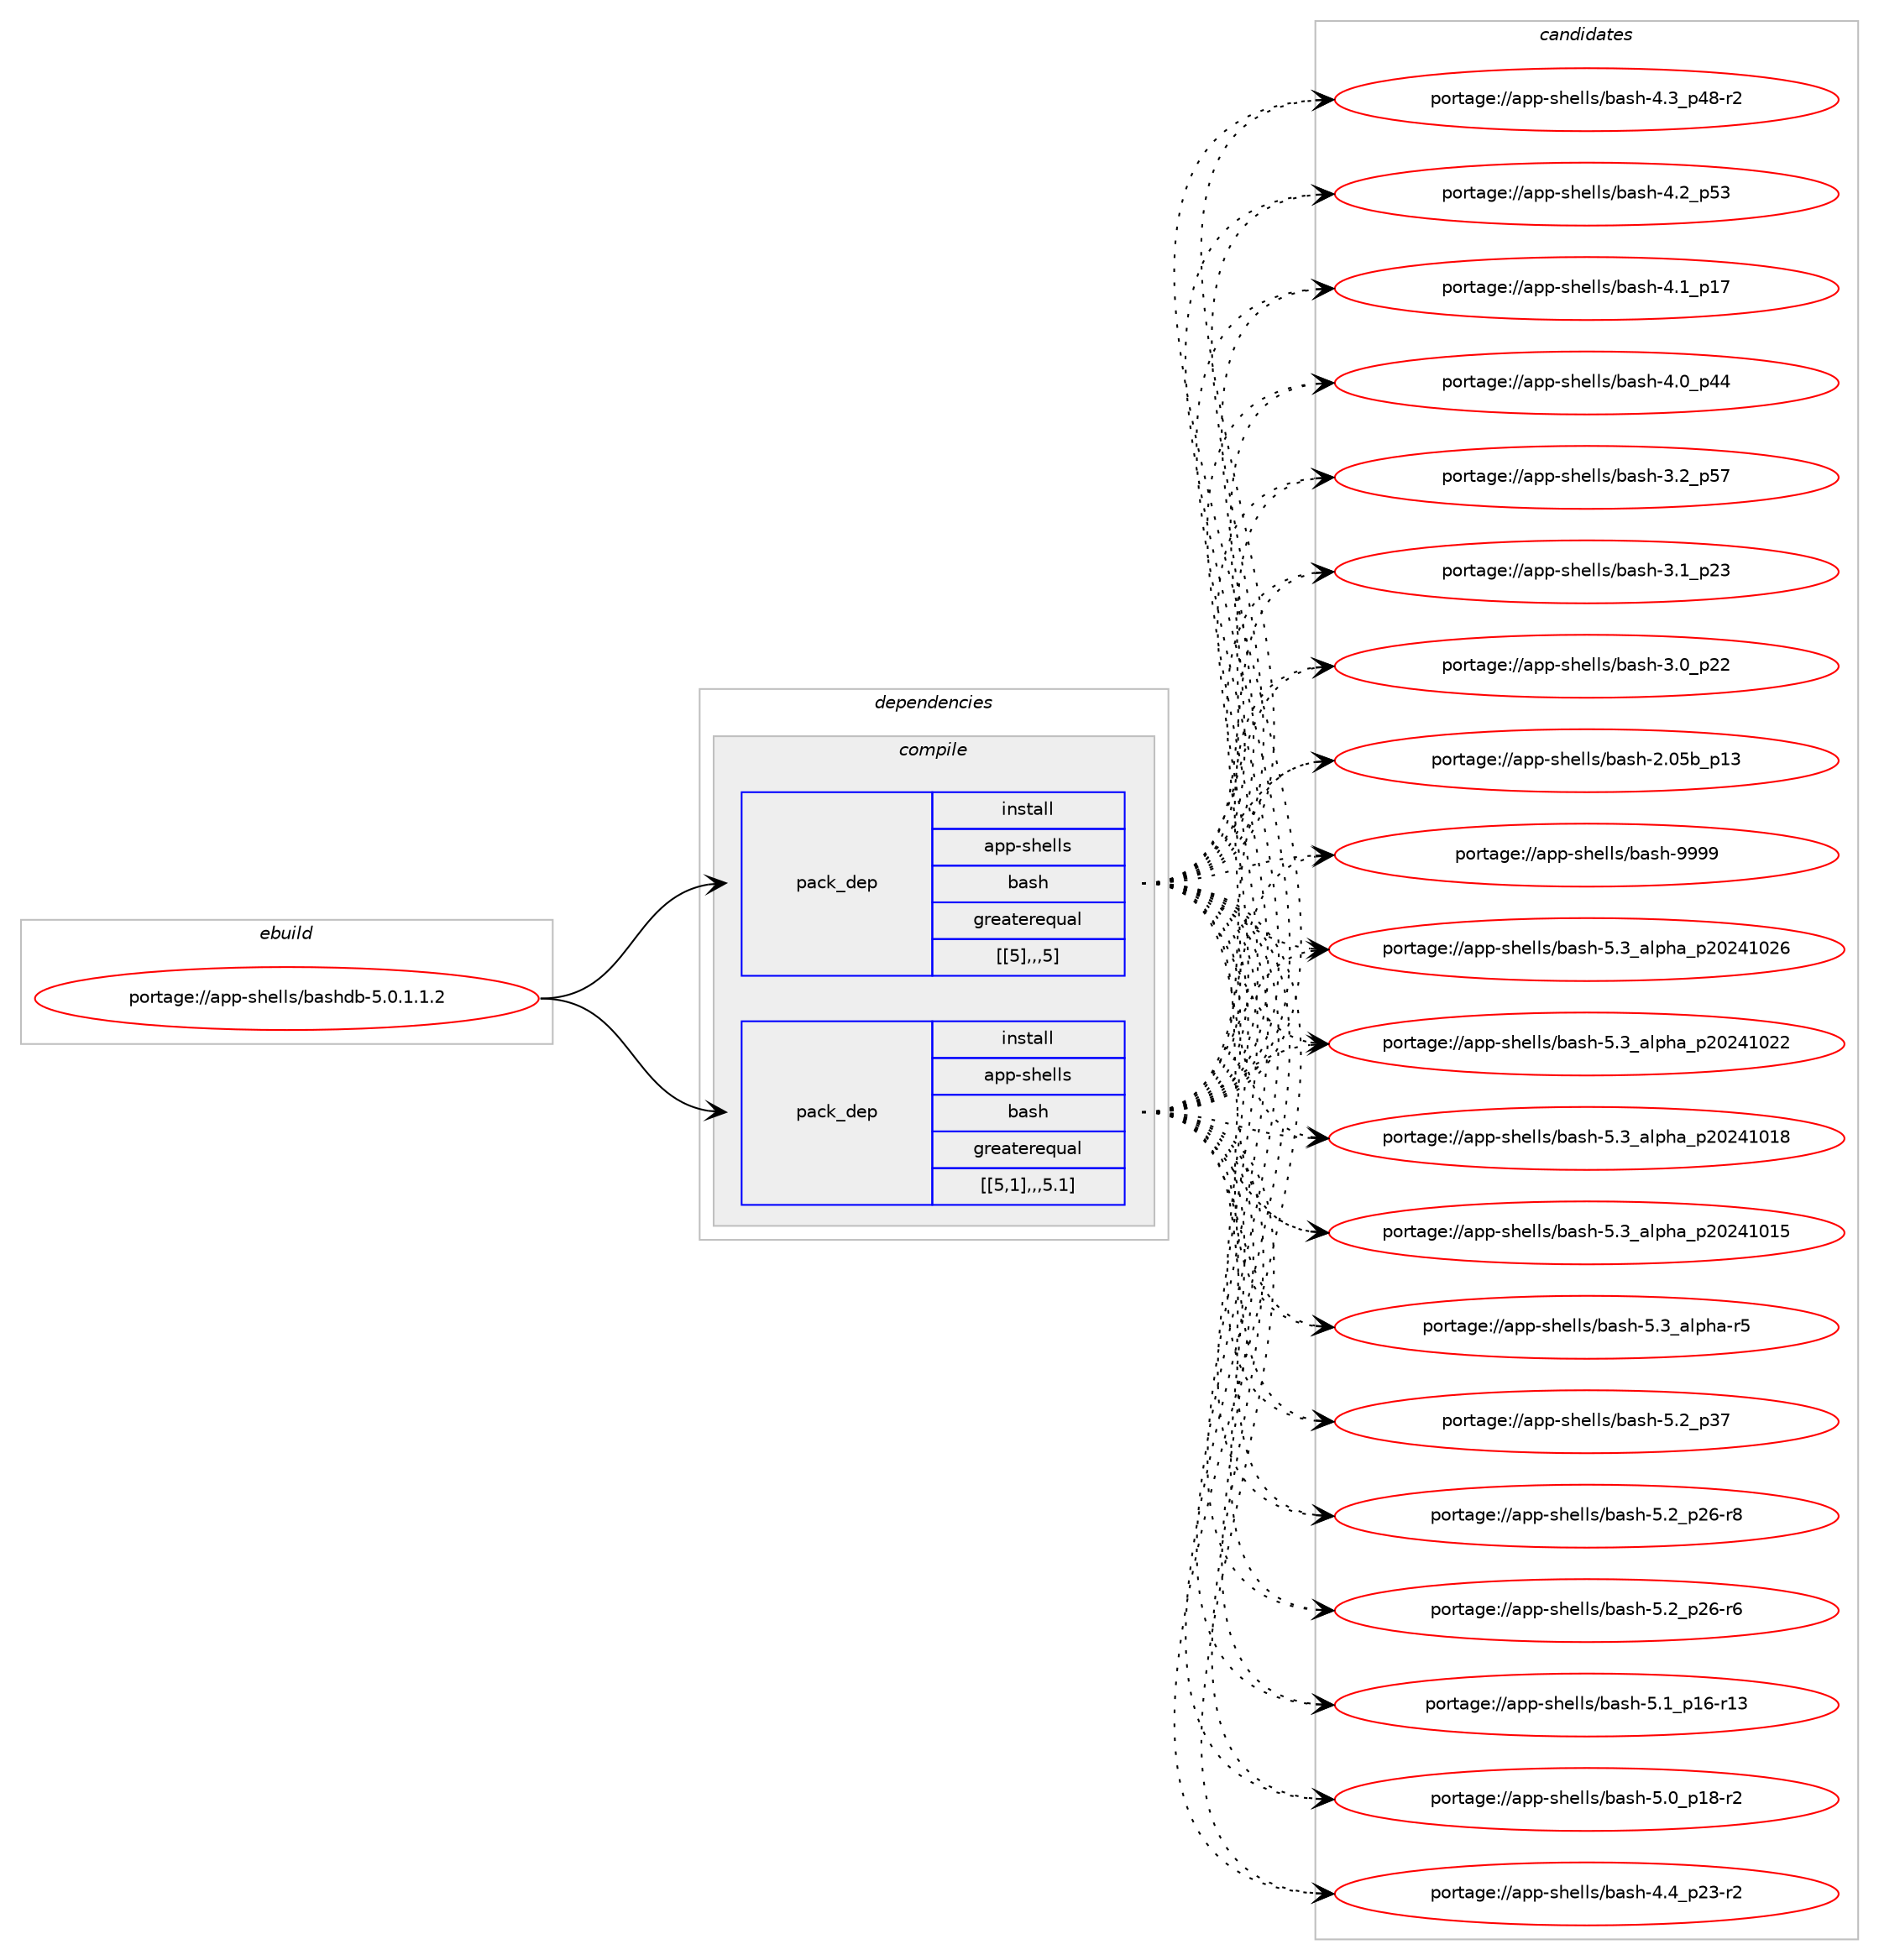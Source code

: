 digraph prolog {

# *************
# Graph options
# *************

newrank=true;
concentrate=true;
compound=true;
graph [rankdir=LR,fontname=Helvetica,fontsize=10,ranksep=1.5];#, ranksep=2.5, nodesep=0.2];
edge  [arrowhead=vee];
node  [fontname=Helvetica,fontsize=10];

# **********
# The ebuild
# **********

subgraph cluster_leftcol {
color=gray;
label=<<i>ebuild</i>>;
id [label="portage://app-shells/bashdb-5.0.1.1.2", color=red, width=4, href="../app-shells/bashdb-5.0.1.1.2.svg"];
}

# ****************
# The dependencies
# ****************

subgraph cluster_midcol {
color=gray;
label=<<i>dependencies</i>>;
subgraph cluster_compile {
fillcolor="#eeeeee";
style=filled;
label=<<i>compile</i>>;
subgraph pack38518 {
dependency54878 [label=<<TABLE BORDER="0" CELLBORDER="1" CELLSPACING="0" CELLPADDING="4" WIDTH="220"><TR><TD ROWSPAN="6" CELLPADDING="30">pack_dep</TD></TR><TR><TD WIDTH="110">install</TD></TR><TR><TD>app-shells</TD></TR><TR><TD>bash</TD></TR><TR><TD>greaterequal</TD></TR><TR><TD>[[5],,,5]</TD></TR></TABLE>>, shape=none, color=blue];
}
id:e -> dependency54878:w [weight=20,style="solid",arrowhead="vee"];
subgraph pack38527 {
dependency54887 [label=<<TABLE BORDER="0" CELLBORDER="1" CELLSPACING="0" CELLPADDING="4" WIDTH="220"><TR><TD ROWSPAN="6" CELLPADDING="30">pack_dep</TD></TR><TR><TD WIDTH="110">install</TD></TR><TR><TD>app-shells</TD></TR><TR><TD>bash</TD></TR><TR><TD>greaterequal</TD></TR><TR><TD>[[5,1],,,5.1]</TD></TR></TABLE>>, shape=none, color=blue];
}
id:e -> dependency54887:w [weight=20,style="solid",arrowhead="vee"];
}
subgraph cluster_compileandrun {
fillcolor="#eeeeee";
style=filled;
label=<<i>compile and run</i>>;
}
subgraph cluster_run {
fillcolor="#eeeeee";
style=filled;
label=<<i>run</i>>;
}
}

# **************
# The candidates
# **************

subgraph cluster_choices {
rank=same;
color=gray;
label=<<i>candidates</i>>;

subgraph choice37386 {
color=black;
nodesep=1;
choice97112112451151041011081081154798971151044557575757 [label="portage://app-shells/bash-9999", color=red, width=4,href="../app-shells/bash-9999.svg"];
choice971121124511510410110810811547989711510445534651959710811210497951125048505249485054 [label="portage://app-shells/bash-5.3_alpha_p20241026", color=red, width=4,href="../app-shells/bash-5.3_alpha_p20241026.svg"];
choice971121124511510410110810811547989711510445534651959710811210497951125048505249485050 [label="portage://app-shells/bash-5.3_alpha_p20241022", color=red, width=4,href="../app-shells/bash-5.3_alpha_p20241022.svg"];
choice971121124511510410110810811547989711510445534651959710811210497951125048505249484956 [label="portage://app-shells/bash-5.3_alpha_p20241018", color=red, width=4,href="../app-shells/bash-5.3_alpha_p20241018.svg"];
choice971121124511510410110810811547989711510445534651959710811210497951125048505249484953 [label="portage://app-shells/bash-5.3_alpha_p20241015", color=red, width=4,href="../app-shells/bash-5.3_alpha_p20241015.svg"];
choice9711211245115104101108108115479897115104455346519597108112104974511453 [label="portage://app-shells/bash-5.3_alpha-r5", color=red, width=4,href="../app-shells/bash-5.3_alpha-r5.svg"];
choice971121124511510410110810811547989711510445534650951125155 [label="portage://app-shells/bash-5.2_p37", color=red, width=4,href="../app-shells/bash-5.2_p37.svg"];
choice9711211245115104101108108115479897115104455346509511250544511456 [label="portage://app-shells/bash-5.2_p26-r8", color=red, width=4,href="../app-shells/bash-5.2_p26-r8.svg"];
choice9711211245115104101108108115479897115104455346509511250544511454 [label="portage://app-shells/bash-5.2_p26-r6", color=red, width=4,href="../app-shells/bash-5.2_p26-r6.svg"];
choice971121124511510410110810811547989711510445534649951124954451144951 [label="portage://app-shells/bash-5.1_p16-r13", color=red, width=4,href="../app-shells/bash-5.1_p16-r13.svg"];
choice9711211245115104101108108115479897115104455346489511249564511450 [label="portage://app-shells/bash-5.0_p18-r2", color=red, width=4,href="../app-shells/bash-5.0_p18-r2.svg"];
choice9711211245115104101108108115479897115104455246529511250514511450 [label="portage://app-shells/bash-4.4_p23-r2", color=red, width=4,href="../app-shells/bash-4.4_p23-r2.svg"];
choice9711211245115104101108108115479897115104455246519511252564511450 [label="portage://app-shells/bash-4.3_p48-r2", color=red, width=4,href="../app-shells/bash-4.3_p48-r2.svg"];
choice971121124511510410110810811547989711510445524650951125351 [label="portage://app-shells/bash-4.2_p53", color=red, width=4,href="../app-shells/bash-4.2_p53.svg"];
choice971121124511510410110810811547989711510445524649951124955 [label="portage://app-shells/bash-4.1_p17", color=red, width=4,href="../app-shells/bash-4.1_p17.svg"];
choice971121124511510410110810811547989711510445524648951125252 [label="portage://app-shells/bash-4.0_p44", color=red, width=4,href="../app-shells/bash-4.0_p44.svg"];
choice971121124511510410110810811547989711510445514650951125355 [label="portage://app-shells/bash-3.2_p57", color=red, width=4,href="../app-shells/bash-3.2_p57.svg"];
choice971121124511510410110810811547989711510445514649951125051 [label="portage://app-shells/bash-3.1_p23", color=red, width=4,href="../app-shells/bash-3.1_p23.svg"];
choice971121124511510410110810811547989711510445514648951125050 [label="portage://app-shells/bash-3.0_p22", color=red, width=4,href="../app-shells/bash-3.0_p22.svg"];
choice9711211245115104101108108115479897115104455046485398951124951 [label="portage://app-shells/bash-2.05b_p13", color=red, width=4,href="../app-shells/bash-2.05b_p13.svg"];
dependency54878:e -> choice97112112451151041011081081154798971151044557575757:w [style=dotted,weight="100"];
dependency54878:e -> choice971121124511510410110810811547989711510445534651959710811210497951125048505249485054:w [style=dotted,weight="100"];
dependency54878:e -> choice971121124511510410110810811547989711510445534651959710811210497951125048505249485050:w [style=dotted,weight="100"];
dependency54878:e -> choice971121124511510410110810811547989711510445534651959710811210497951125048505249484956:w [style=dotted,weight="100"];
dependency54878:e -> choice971121124511510410110810811547989711510445534651959710811210497951125048505249484953:w [style=dotted,weight="100"];
dependency54878:e -> choice9711211245115104101108108115479897115104455346519597108112104974511453:w [style=dotted,weight="100"];
dependency54878:e -> choice971121124511510410110810811547989711510445534650951125155:w [style=dotted,weight="100"];
dependency54878:e -> choice9711211245115104101108108115479897115104455346509511250544511456:w [style=dotted,weight="100"];
dependency54878:e -> choice9711211245115104101108108115479897115104455346509511250544511454:w [style=dotted,weight="100"];
dependency54878:e -> choice971121124511510410110810811547989711510445534649951124954451144951:w [style=dotted,weight="100"];
dependency54878:e -> choice9711211245115104101108108115479897115104455346489511249564511450:w [style=dotted,weight="100"];
dependency54878:e -> choice9711211245115104101108108115479897115104455246529511250514511450:w [style=dotted,weight="100"];
dependency54878:e -> choice9711211245115104101108108115479897115104455246519511252564511450:w [style=dotted,weight="100"];
dependency54878:e -> choice971121124511510410110810811547989711510445524650951125351:w [style=dotted,weight="100"];
dependency54878:e -> choice971121124511510410110810811547989711510445524649951124955:w [style=dotted,weight="100"];
dependency54878:e -> choice971121124511510410110810811547989711510445524648951125252:w [style=dotted,weight="100"];
dependency54878:e -> choice971121124511510410110810811547989711510445514650951125355:w [style=dotted,weight="100"];
dependency54878:e -> choice971121124511510410110810811547989711510445514649951125051:w [style=dotted,weight="100"];
dependency54878:e -> choice971121124511510410110810811547989711510445514648951125050:w [style=dotted,weight="100"];
dependency54878:e -> choice9711211245115104101108108115479897115104455046485398951124951:w [style=dotted,weight="100"];
}
subgraph choice37400 {
color=black;
nodesep=1;
choice97112112451151041011081081154798971151044557575757 [label="portage://app-shells/bash-9999", color=red, width=4,href="../app-shells/bash-9999.svg"];
choice971121124511510410110810811547989711510445534651959710811210497951125048505249485054 [label="portage://app-shells/bash-5.3_alpha_p20241026", color=red, width=4,href="../app-shells/bash-5.3_alpha_p20241026.svg"];
choice971121124511510410110810811547989711510445534651959710811210497951125048505249485050 [label="portage://app-shells/bash-5.3_alpha_p20241022", color=red, width=4,href="../app-shells/bash-5.3_alpha_p20241022.svg"];
choice971121124511510410110810811547989711510445534651959710811210497951125048505249484956 [label="portage://app-shells/bash-5.3_alpha_p20241018", color=red, width=4,href="../app-shells/bash-5.3_alpha_p20241018.svg"];
choice971121124511510410110810811547989711510445534651959710811210497951125048505249484953 [label="portage://app-shells/bash-5.3_alpha_p20241015", color=red, width=4,href="../app-shells/bash-5.3_alpha_p20241015.svg"];
choice9711211245115104101108108115479897115104455346519597108112104974511453 [label="portage://app-shells/bash-5.3_alpha-r5", color=red, width=4,href="../app-shells/bash-5.3_alpha-r5.svg"];
choice971121124511510410110810811547989711510445534650951125155 [label="portage://app-shells/bash-5.2_p37", color=red, width=4,href="../app-shells/bash-5.2_p37.svg"];
choice9711211245115104101108108115479897115104455346509511250544511456 [label="portage://app-shells/bash-5.2_p26-r8", color=red, width=4,href="../app-shells/bash-5.2_p26-r8.svg"];
choice9711211245115104101108108115479897115104455346509511250544511454 [label="portage://app-shells/bash-5.2_p26-r6", color=red, width=4,href="../app-shells/bash-5.2_p26-r6.svg"];
choice971121124511510410110810811547989711510445534649951124954451144951 [label="portage://app-shells/bash-5.1_p16-r13", color=red, width=4,href="../app-shells/bash-5.1_p16-r13.svg"];
choice9711211245115104101108108115479897115104455346489511249564511450 [label="portage://app-shells/bash-5.0_p18-r2", color=red, width=4,href="../app-shells/bash-5.0_p18-r2.svg"];
choice9711211245115104101108108115479897115104455246529511250514511450 [label="portage://app-shells/bash-4.4_p23-r2", color=red, width=4,href="../app-shells/bash-4.4_p23-r2.svg"];
choice9711211245115104101108108115479897115104455246519511252564511450 [label="portage://app-shells/bash-4.3_p48-r2", color=red, width=4,href="../app-shells/bash-4.3_p48-r2.svg"];
choice971121124511510410110810811547989711510445524650951125351 [label="portage://app-shells/bash-4.2_p53", color=red, width=4,href="../app-shells/bash-4.2_p53.svg"];
choice971121124511510410110810811547989711510445524649951124955 [label="portage://app-shells/bash-4.1_p17", color=red, width=4,href="../app-shells/bash-4.1_p17.svg"];
choice971121124511510410110810811547989711510445524648951125252 [label="portage://app-shells/bash-4.0_p44", color=red, width=4,href="../app-shells/bash-4.0_p44.svg"];
choice971121124511510410110810811547989711510445514650951125355 [label="portage://app-shells/bash-3.2_p57", color=red, width=4,href="../app-shells/bash-3.2_p57.svg"];
choice971121124511510410110810811547989711510445514649951125051 [label="portage://app-shells/bash-3.1_p23", color=red, width=4,href="../app-shells/bash-3.1_p23.svg"];
choice971121124511510410110810811547989711510445514648951125050 [label="portage://app-shells/bash-3.0_p22", color=red, width=4,href="../app-shells/bash-3.0_p22.svg"];
choice9711211245115104101108108115479897115104455046485398951124951 [label="portage://app-shells/bash-2.05b_p13", color=red, width=4,href="../app-shells/bash-2.05b_p13.svg"];
dependency54887:e -> choice97112112451151041011081081154798971151044557575757:w [style=dotted,weight="100"];
dependency54887:e -> choice971121124511510410110810811547989711510445534651959710811210497951125048505249485054:w [style=dotted,weight="100"];
dependency54887:e -> choice971121124511510410110810811547989711510445534651959710811210497951125048505249485050:w [style=dotted,weight="100"];
dependency54887:e -> choice971121124511510410110810811547989711510445534651959710811210497951125048505249484956:w [style=dotted,weight="100"];
dependency54887:e -> choice971121124511510410110810811547989711510445534651959710811210497951125048505249484953:w [style=dotted,weight="100"];
dependency54887:e -> choice9711211245115104101108108115479897115104455346519597108112104974511453:w [style=dotted,weight="100"];
dependency54887:e -> choice971121124511510410110810811547989711510445534650951125155:w [style=dotted,weight="100"];
dependency54887:e -> choice9711211245115104101108108115479897115104455346509511250544511456:w [style=dotted,weight="100"];
dependency54887:e -> choice9711211245115104101108108115479897115104455346509511250544511454:w [style=dotted,weight="100"];
dependency54887:e -> choice971121124511510410110810811547989711510445534649951124954451144951:w [style=dotted,weight="100"];
dependency54887:e -> choice9711211245115104101108108115479897115104455346489511249564511450:w [style=dotted,weight="100"];
dependency54887:e -> choice9711211245115104101108108115479897115104455246529511250514511450:w [style=dotted,weight="100"];
dependency54887:e -> choice9711211245115104101108108115479897115104455246519511252564511450:w [style=dotted,weight="100"];
dependency54887:e -> choice971121124511510410110810811547989711510445524650951125351:w [style=dotted,weight="100"];
dependency54887:e -> choice971121124511510410110810811547989711510445524649951124955:w [style=dotted,weight="100"];
dependency54887:e -> choice971121124511510410110810811547989711510445524648951125252:w [style=dotted,weight="100"];
dependency54887:e -> choice971121124511510410110810811547989711510445514650951125355:w [style=dotted,weight="100"];
dependency54887:e -> choice971121124511510410110810811547989711510445514649951125051:w [style=dotted,weight="100"];
dependency54887:e -> choice971121124511510410110810811547989711510445514648951125050:w [style=dotted,weight="100"];
dependency54887:e -> choice9711211245115104101108108115479897115104455046485398951124951:w [style=dotted,weight="100"];
}
}

}
